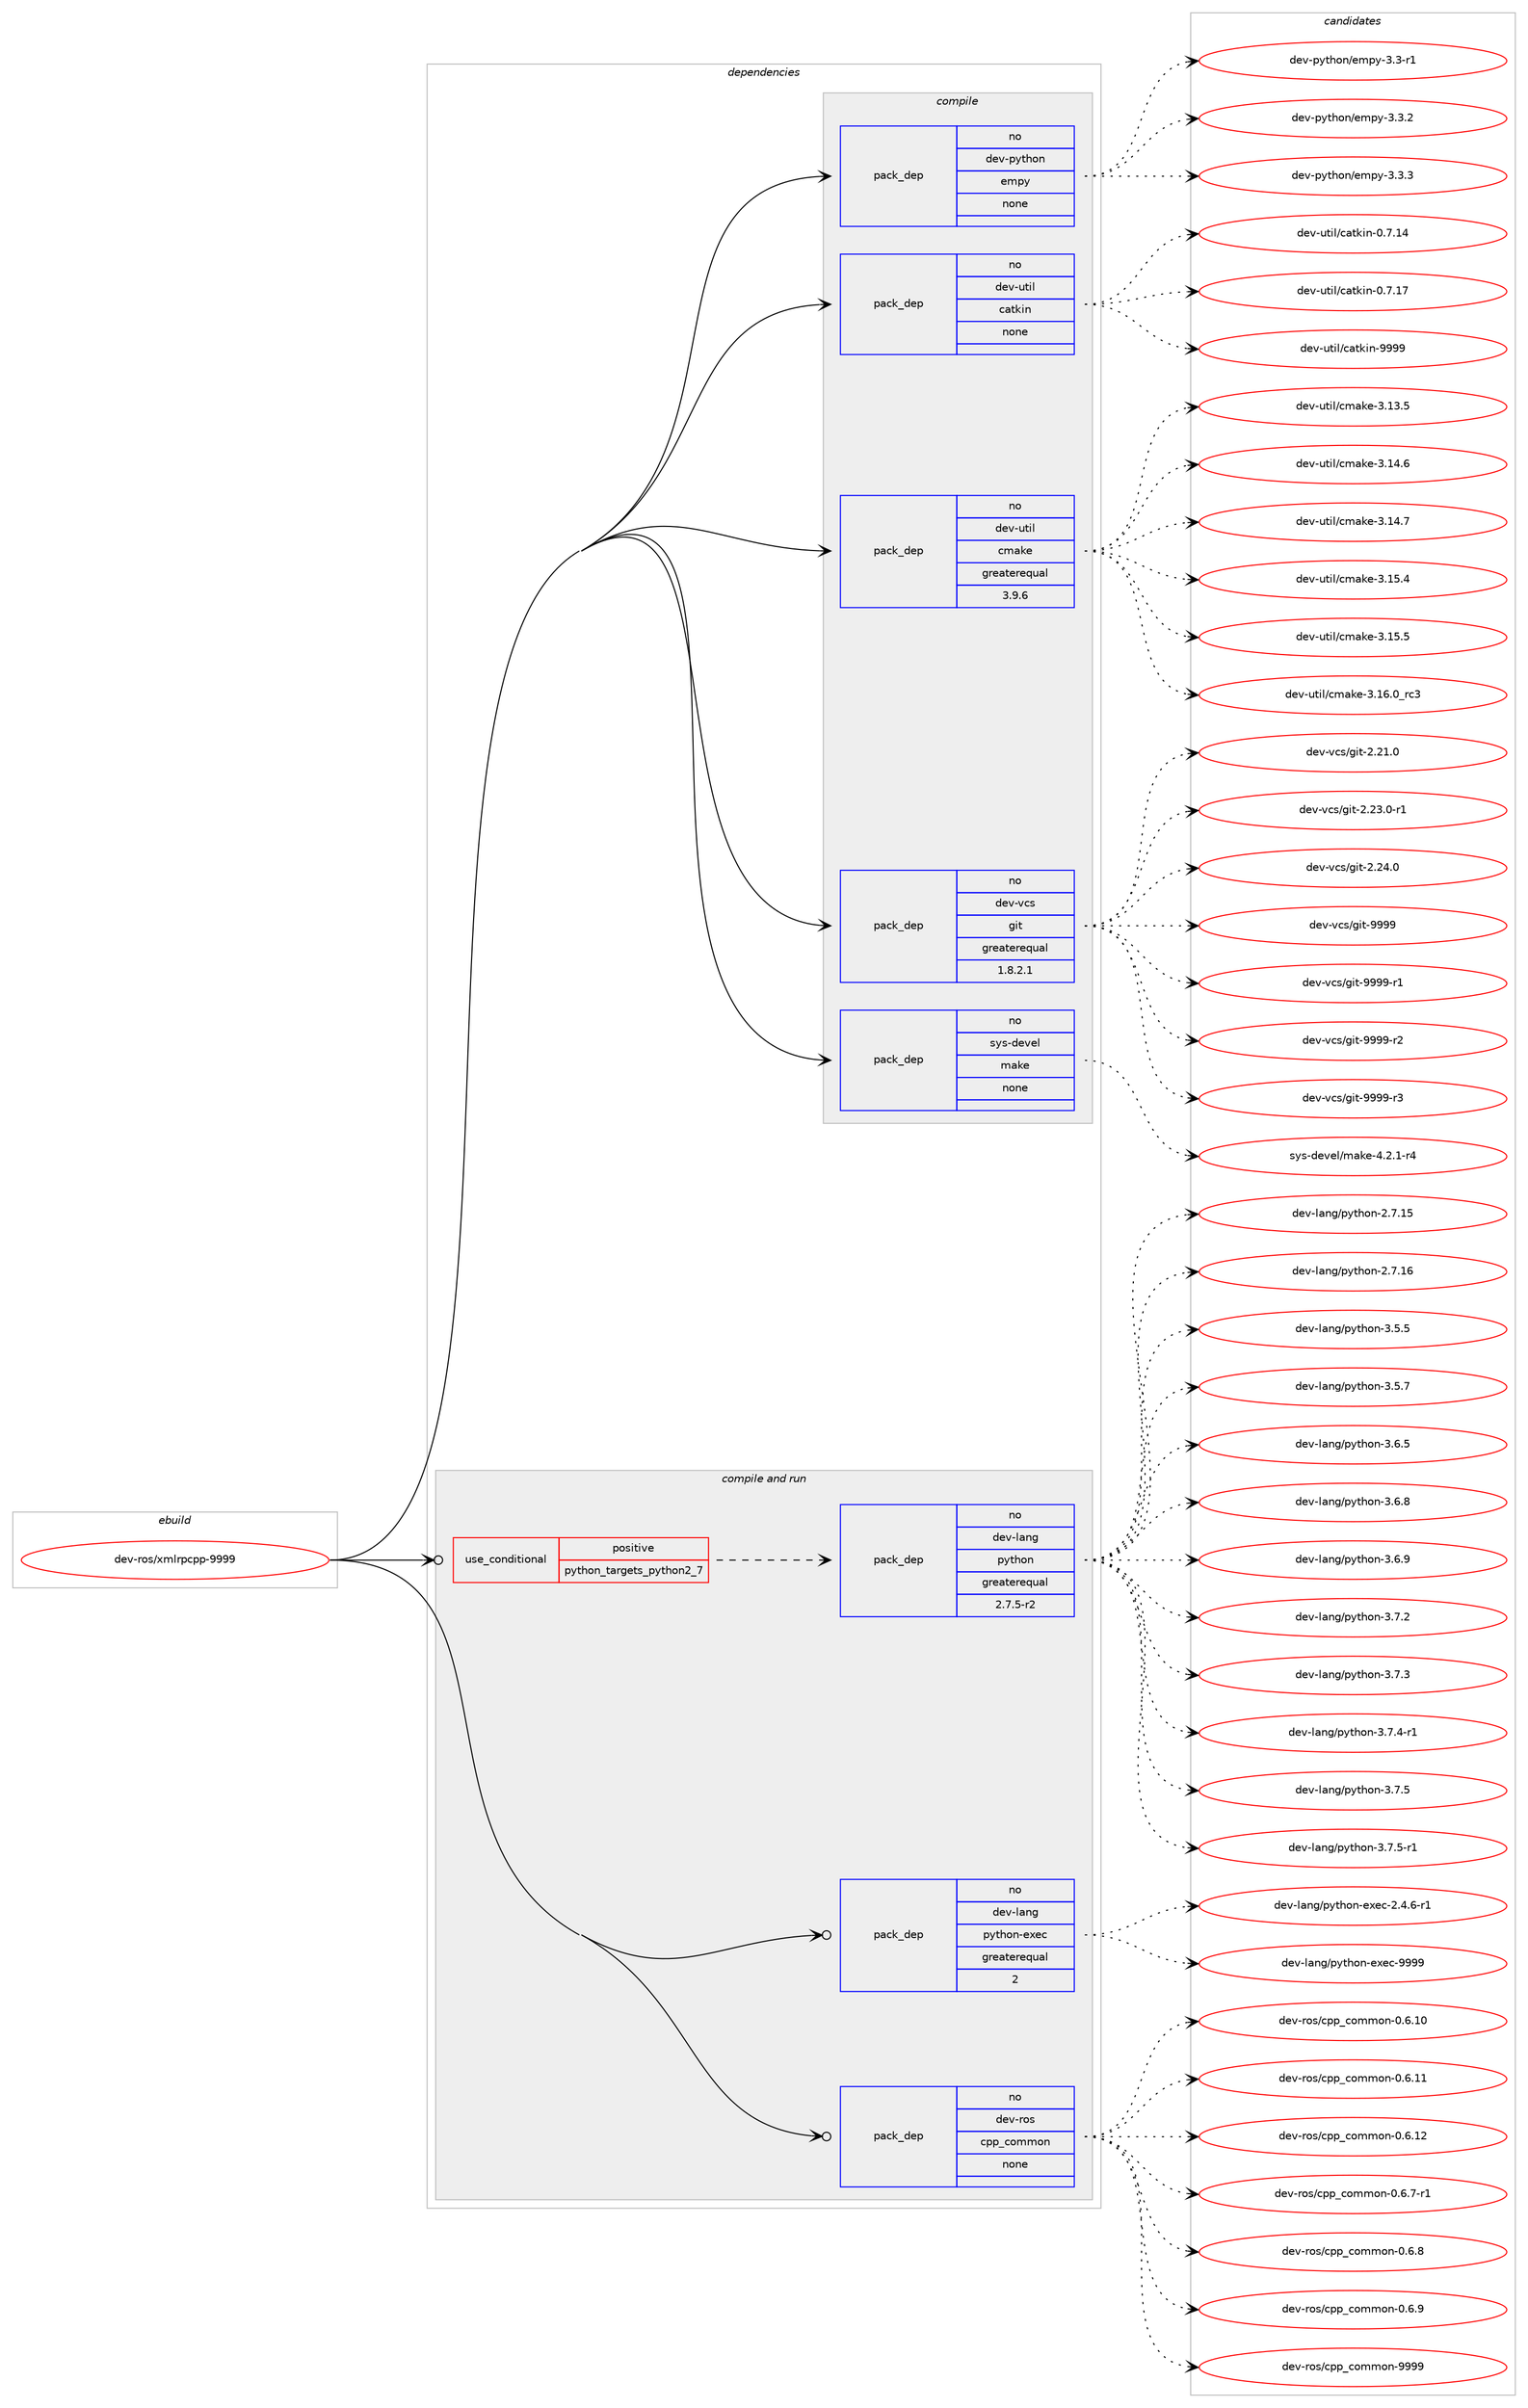 digraph prolog {

# *************
# Graph options
# *************

newrank=true;
concentrate=true;
compound=true;
graph [rankdir=LR,fontname=Helvetica,fontsize=10,ranksep=1.5];#, ranksep=2.5, nodesep=0.2];
edge  [arrowhead=vee];
node  [fontname=Helvetica,fontsize=10];

# **********
# The ebuild
# **********

subgraph cluster_leftcol {
color=gray;
rank=same;
label=<<i>ebuild</i>>;
id [label="dev-ros/xmlrpcpp-9999", color=red, width=4, href="../dev-ros/xmlrpcpp-9999.svg"];
}

# ****************
# The dependencies
# ****************

subgraph cluster_midcol {
color=gray;
label=<<i>dependencies</i>>;
subgraph cluster_compile {
fillcolor="#eeeeee";
style=filled;
label=<<i>compile</i>>;
subgraph pack505065 {
dependency673658 [label=<<TABLE BORDER="0" CELLBORDER="1" CELLSPACING="0" CELLPADDING="4" WIDTH="220"><TR><TD ROWSPAN="6" CELLPADDING="30">pack_dep</TD></TR><TR><TD WIDTH="110">no</TD></TR><TR><TD>dev-python</TD></TR><TR><TD>empy</TD></TR><TR><TD>none</TD></TR><TR><TD></TD></TR></TABLE>>, shape=none, color=blue];
}
id:e -> dependency673658:w [weight=20,style="solid",arrowhead="vee"];
subgraph pack505066 {
dependency673659 [label=<<TABLE BORDER="0" CELLBORDER="1" CELLSPACING="0" CELLPADDING="4" WIDTH="220"><TR><TD ROWSPAN="6" CELLPADDING="30">pack_dep</TD></TR><TR><TD WIDTH="110">no</TD></TR><TR><TD>dev-util</TD></TR><TR><TD>catkin</TD></TR><TR><TD>none</TD></TR><TR><TD></TD></TR></TABLE>>, shape=none, color=blue];
}
id:e -> dependency673659:w [weight=20,style="solid",arrowhead="vee"];
subgraph pack505067 {
dependency673660 [label=<<TABLE BORDER="0" CELLBORDER="1" CELLSPACING="0" CELLPADDING="4" WIDTH="220"><TR><TD ROWSPAN="6" CELLPADDING="30">pack_dep</TD></TR><TR><TD WIDTH="110">no</TD></TR><TR><TD>dev-util</TD></TR><TR><TD>cmake</TD></TR><TR><TD>greaterequal</TD></TR><TR><TD>3.9.6</TD></TR></TABLE>>, shape=none, color=blue];
}
id:e -> dependency673660:w [weight=20,style="solid",arrowhead="vee"];
subgraph pack505068 {
dependency673661 [label=<<TABLE BORDER="0" CELLBORDER="1" CELLSPACING="0" CELLPADDING="4" WIDTH="220"><TR><TD ROWSPAN="6" CELLPADDING="30">pack_dep</TD></TR><TR><TD WIDTH="110">no</TD></TR><TR><TD>dev-vcs</TD></TR><TR><TD>git</TD></TR><TR><TD>greaterequal</TD></TR><TR><TD>1.8.2.1</TD></TR></TABLE>>, shape=none, color=blue];
}
id:e -> dependency673661:w [weight=20,style="solid",arrowhead="vee"];
subgraph pack505069 {
dependency673662 [label=<<TABLE BORDER="0" CELLBORDER="1" CELLSPACING="0" CELLPADDING="4" WIDTH="220"><TR><TD ROWSPAN="6" CELLPADDING="30">pack_dep</TD></TR><TR><TD WIDTH="110">no</TD></TR><TR><TD>sys-devel</TD></TR><TR><TD>make</TD></TR><TR><TD>none</TD></TR><TR><TD></TD></TR></TABLE>>, shape=none, color=blue];
}
id:e -> dependency673662:w [weight=20,style="solid",arrowhead="vee"];
}
subgraph cluster_compileandrun {
fillcolor="#eeeeee";
style=filled;
label=<<i>compile and run</i>>;
subgraph cond156687 {
dependency673663 [label=<<TABLE BORDER="0" CELLBORDER="1" CELLSPACING="0" CELLPADDING="4"><TR><TD ROWSPAN="3" CELLPADDING="10">use_conditional</TD></TR><TR><TD>positive</TD></TR><TR><TD>python_targets_python2_7</TD></TR></TABLE>>, shape=none, color=red];
subgraph pack505070 {
dependency673664 [label=<<TABLE BORDER="0" CELLBORDER="1" CELLSPACING="0" CELLPADDING="4" WIDTH="220"><TR><TD ROWSPAN="6" CELLPADDING="30">pack_dep</TD></TR><TR><TD WIDTH="110">no</TD></TR><TR><TD>dev-lang</TD></TR><TR><TD>python</TD></TR><TR><TD>greaterequal</TD></TR><TR><TD>2.7.5-r2</TD></TR></TABLE>>, shape=none, color=blue];
}
dependency673663:e -> dependency673664:w [weight=20,style="dashed",arrowhead="vee"];
}
id:e -> dependency673663:w [weight=20,style="solid",arrowhead="odotvee"];
subgraph pack505071 {
dependency673665 [label=<<TABLE BORDER="0" CELLBORDER="1" CELLSPACING="0" CELLPADDING="4" WIDTH="220"><TR><TD ROWSPAN="6" CELLPADDING="30">pack_dep</TD></TR><TR><TD WIDTH="110">no</TD></TR><TR><TD>dev-lang</TD></TR><TR><TD>python-exec</TD></TR><TR><TD>greaterequal</TD></TR><TR><TD>2</TD></TR></TABLE>>, shape=none, color=blue];
}
id:e -> dependency673665:w [weight=20,style="solid",arrowhead="odotvee"];
subgraph pack505072 {
dependency673666 [label=<<TABLE BORDER="0" CELLBORDER="1" CELLSPACING="0" CELLPADDING="4" WIDTH="220"><TR><TD ROWSPAN="6" CELLPADDING="30">pack_dep</TD></TR><TR><TD WIDTH="110">no</TD></TR><TR><TD>dev-ros</TD></TR><TR><TD>cpp_common</TD></TR><TR><TD>none</TD></TR><TR><TD></TD></TR></TABLE>>, shape=none, color=blue];
}
id:e -> dependency673666:w [weight=20,style="solid",arrowhead="odotvee"];
}
subgraph cluster_run {
fillcolor="#eeeeee";
style=filled;
label=<<i>run</i>>;
}
}

# **************
# The candidates
# **************

subgraph cluster_choices {
rank=same;
color=gray;
label=<<i>candidates</i>>;

subgraph choice505065 {
color=black;
nodesep=1;
choice1001011184511212111610411111047101109112121455146514511449 [label="dev-python/empy-3.3-r1", color=red, width=4,href="../dev-python/empy-3.3-r1.svg"];
choice1001011184511212111610411111047101109112121455146514650 [label="dev-python/empy-3.3.2", color=red, width=4,href="../dev-python/empy-3.3.2.svg"];
choice1001011184511212111610411111047101109112121455146514651 [label="dev-python/empy-3.3.3", color=red, width=4,href="../dev-python/empy-3.3.3.svg"];
dependency673658:e -> choice1001011184511212111610411111047101109112121455146514511449:w [style=dotted,weight="100"];
dependency673658:e -> choice1001011184511212111610411111047101109112121455146514650:w [style=dotted,weight="100"];
dependency673658:e -> choice1001011184511212111610411111047101109112121455146514651:w [style=dotted,weight="100"];
}
subgraph choice505066 {
color=black;
nodesep=1;
choice1001011184511711610510847999711610710511045484655464952 [label="dev-util/catkin-0.7.14", color=red, width=4,href="../dev-util/catkin-0.7.14.svg"];
choice1001011184511711610510847999711610710511045484655464955 [label="dev-util/catkin-0.7.17", color=red, width=4,href="../dev-util/catkin-0.7.17.svg"];
choice100101118451171161051084799971161071051104557575757 [label="dev-util/catkin-9999", color=red, width=4,href="../dev-util/catkin-9999.svg"];
dependency673659:e -> choice1001011184511711610510847999711610710511045484655464952:w [style=dotted,weight="100"];
dependency673659:e -> choice1001011184511711610510847999711610710511045484655464955:w [style=dotted,weight="100"];
dependency673659:e -> choice100101118451171161051084799971161071051104557575757:w [style=dotted,weight="100"];
}
subgraph choice505067 {
color=black;
nodesep=1;
choice1001011184511711610510847991099710710145514649514653 [label="dev-util/cmake-3.13.5", color=red, width=4,href="../dev-util/cmake-3.13.5.svg"];
choice1001011184511711610510847991099710710145514649524654 [label="dev-util/cmake-3.14.6", color=red, width=4,href="../dev-util/cmake-3.14.6.svg"];
choice1001011184511711610510847991099710710145514649524655 [label="dev-util/cmake-3.14.7", color=red, width=4,href="../dev-util/cmake-3.14.7.svg"];
choice1001011184511711610510847991099710710145514649534652 [label="dev-util/cmake-3.15.4", color=red, width=4,href="../dev-util/cmake-3.15.4.svg"];
choice1001011184511711610510847991099710710145514649534653 [label="dev-util/cmake-3.15.5", color=red, width=4,href="../dev-util/cmake-3.15.5.svg"];
choice1001011184511711610510847991099710710145514649544648951149951 [label="dev-util/cmake-3.16.0_rc3", color=red, width=4,href="../dev-util/cmake-3.16.0_rc3.svg"];
dependency673660:e -> choice1001011184511711610510847991099710710145514649514653:w [style=dotted,weight="100"];
dependency673660:e -> choice1001011184511711610510847991099710710145514649524654:w [style=dotted,weight="100"];
dependency673660:e -> choice1001011184511711610510847991099710710145514649524655:w [style=dotted,weight="100"];
dependency673660:e -> choice1001011184511711610510847991099710710145514649534652:w [style=dotted,weight="100"];
dependency673660:e -> choice1001011184511711610510847991099710710145514649534653:w [style=dotted,weight="100"];
dependency673660:e -> choice1001011184511711610510847991099710710145514649544648951149951:w [style=dotted,weight="100"];
}
subgraph choice505068 {
color=black;
nodesep=1;
choice10010111845118991154710310511645504650494648 [label="dev-vcs/git-2.21.0", color=red, width=4,href="../dev-vcs/git-2.21.0.svg"];
choice100101118451189911547103105116455046505146484511449 [label="dev-vcs/git-2.23.0-r1", color=red, width=4,href="../dev-vcs/git-2.23.0-r1.svg"];
choice10010111845118991154710310511645504650524648 [label="dev-vcs/git-2.24.0", color=red, width=4,href="../dev-vcs/git-2.24.0.svg"];
choice1001011184511899115471031051164557575757 [label="dev-vcs/git-9999", color=red, width=4,href="../dev-vcs/git-9999.svg"];
choice10010111845118991154710310511645575757574511449 [label="dev-vcs/git-9999-r1", color=red, width=4,href="../dev-vcs/git-9999-r1.svg"];
choice10010111845118991154710310511645575757574511450 [label="dev-vcs/git-9999-r2", color=red, width=4,href="../dev-vcs/git-9999-r2.svg"];
choice10010111845118991154710310511645575757574511451 [label="dev-vcs/git-9999-r3", color=red, width=4,href="../dev-vcs/git-9999-r3.svg"];
dependency673661:e -> choice10010111845118991154710310511645504650494648:w [style=dotted,weight="100"];
dependency673661:e -> choice100101118451189911547103105116455046505146484511449:w [style=dotted,weight="100"];
dependency673661:e -> choice10010111845118991154710310511645504650524648:w [style=dotted,weight="100"];
dependency673661:e -> choice1001011184511899115471031051164557575757:w [style=dotted,weight="100"];
dependency673661:e -> choice10010111845118991154710310511645575757574511449:w [style=dotted,weight="100"];
dependency673661:e -> choice10010111845118991154710310511645575757574511450:w [style=dotted,weight="100"];
dependency673661:e -> choice10010111845118991154710310511645575757574511451:w [style=dotted,weight="100"];
}
subgraph choice505069 {
color=black;
nodesep=1;
choice1151211154510010111810110847109971071014552465046494511452 [label="sys-devel/make-4.2.1-r4", color=red, width=4,href="../sys-devel/make-4.2.1-r4.svg"];
dependency673662:e -> choice1151211154510010111810110847109971071014552465046494511452:w [style=dotted,weight="100"];
}
subgraph choice505070 {
color=black;
nodesep=1;
choice10010111845108971101034711212111610411111045504655464953 [label="dev-lang/python-2.7.15", color=red, width=4,href="../dev-lang/python-2.7.15.svg"];
choice10010111845108971101034711212111610411111045504655464954 [label="dev-lang/python-2.7.16", color=red, width=4,href="../dev-lang/python-2.7.16.svg"];
choice100101118451089711010347112121116104111110455146534653 [label="dev-lang/python-3.5.5", color=red, width=4,href="../dev-lang/python-3.5.5.svg"];
choice100101118451089711010347112121116104111110455146534655 [label="dev-lang/python-3.5.7", color=red, width=4,href="../dev-lang/python-3.5.7.svg"];
choice100101118451089711010347112121116104111110455146544653 [label="dev-lang/python-3.6.5", color=red, width=4,href="../dev-lang/python-3.6.5.svg"];
choice100101118451089711010347112121116104111110455146544656 [label="dev-lang/python-3.6.8", color=red, width=4,href="../dev-lang/python-3.6.8.svg"];
choice100101118451089711010347112121116104111110455146544657 [label="dev-lang/python-3.6.9", color=red, width=4,href="../dev-lang/python-3.6.9.svg"];
choice100101118451089711010347112121116104111110455146554650 [label="dev-lang/python-3.7.2", color=red, width=4,href="../dev-lang/python-3.7.2.svg"];
choice100101118451089711010347112121116104111110455146554651 [label="dev-lang/python-3.7.3", color=red, width=4,href="../dev-lang/python-3.7.3.svg"];
choice1001011184510897110103471121211161041111104551465546524511449 [label="dev-lang/python-3.7.4-r1", color=red, width=4,href="../dev-lang/python-3.7.4-r1.svg"];
choice100101118451089711010347112121116104111110455146554653 [label="dev-lang/python-3.7.5", color=red, width=4,href="../dev-lang/python-3.7.5.svg"];
choice1001011184510897110103471121211161041111104551465546534511449 [label="dev-lang/python-3.7.5-r1", color=red, width=4,href="../dev-lang/python-3.7.5-r1.svg"];
dependency673664:e -> choice10010111845108971101034711212111610411111045504655464953:w [style=dotted,weight="100"];
dependency673664:e -> choice10010111845108971101034711212111610411111045504655464954:w [style=dotted,weight="100"];
dependency673664:e -> choice100101118451089711010347112121116104111110455146534653:w [style=dotted,weight="100"];
dependency673664:e -> choice100101118451089711010347112121116104111110455146534655:w [style=dotted,weight="100"];
dependency673664:e -> choice100101118451089711010347112121116104111110455146544653:w [style=dotted,weight="100"];
dependency673664:e -> choice100101118451089711010347112121116104111110455146544656:w [style=dotted,weight="100"];
dependency673664:e -> choice100101118451089711010347112121116104111110455146544657:w [style=dotted,weight="100"];
dependency673664:e -> choice100101118451089711010347112121116104111110455146554650:w [style=dotted,weight="100"];
dependency673664:e -> choice100101118451089711010347112121116104111110455146554651:w [style=dotted,weight="100"];
dependency673664:e -> choice1001011184510897110103471121211161041111104551465546524511449:w [style=dotted,weight="100"];
dependency673664:e -> choice100101118451089711010347112121116104111110455146554653:w [style=dotted,weight="100"];
dependency673664:e -> choice1001011184510897110103471121211161041111104551465546534511449:w [style=dotted,weight="100"];
}
subgraph choice505071 {
color=black;
nodesep=1;
choice10010111845108971101034711212111610411111045101120101994550465246544511449 [label="dev-lang/python-exec-2.4.6-r1", color=red, width=4,href="../dev-lang/python-exec-2.4.6-r1.svg"];
choice10010111845108971101034711212111610411111045101120101994557575757 [label="dev-lang/python-exec-9999", color=red, width=4,href="../dev-lang/python-exec-9999.svg"];
dependency673665:e -> choice10010111845108971101034711212111610411111045101120101994550465246544511449:w [style=dotted,weight="100"];
dependency673665:e -> choice10010111845108971101034711212111610411111045101120101994557575757:w [style=dotted,weight="100"];
}
subgraph choice505072 {
color=black;
nodesep=1;
choice100101118451141111154799112112959911110910911111045484654464948 [label="dev-ros/cpp_common-0.6.10", color=red, width=4,href="../dev-ros/cpp_common-0.6.10.svg"];
choice100101118451141111154799112112959911110910911111045484654464949 [label="dev-ros/cpp_common-0.6.11", color=red, width=4,href="../dev-ros/cpp_common-0.6.11.svg"];
choice100101118451141111154799112112959911110910911111045484654464950 [label="dev-ros/cpp_common-0.6.12", color=red, width=4,href="../dev-ros/cpp_common-0.6.12.svg"];
choice10010111845114111115479911211295991111091091111104548465446554511449 [label="dev-ros/cpp_common-0.6.7-r1", color=red, width=4,href="../dev-ros/cpp_common-0.6.7-r1.svg"];
choice1001011184511411111547991121129599111109109111110454846544656 [label="dev-ros/cpp_common-0.6.8", color=red, width=4,href="../dev-ros/cpp_common-0.6.8.svg"];
choice1001011184511411111547991121129599111109109111110454846544657 [label="dev-ros/cpp_common-0.6.9", color=red, width=4,href="../dev-ros/cpp_common-0.6.9.svg"];
choice10010111845114111115479911211295991111091091111104557575757 [label="dev-ros/cpp_common-9999", color=red, width=4,href="../dev-ros/cpp_common-9999.svg"];
dependency673666:e -> choice100101118451141111154799112112959911110910911111045484654464948:w [style=dotted,weight="100"];
dependency673666:e -> choice100101118451141111154799112112959911110910911111045484654464949:w [style=dotted,weight="100"];
dependency673666:e -> choice100101118451141111154799112112959911110910911111045484654464950:w [style=dotted,weight="100"];
dependency673666:e -> choice10010111845114111115479911211295991111091091111104548465446554511449:w [style=dotted,weight="100"];
dependency673666:e -> choice1001011184511411111547991121129599111109109111110454846544656:w [style=dotted,weight="100"];
dependency673666:e -> choice1001011184511411111547991121129599111109109111110454846544657:w [style=dotted,weight="100"];
dependency673666:e -> choice10010111845114111115479911211295991111091091111104557575757:w [style=dotted,weight="100"];
}
}

}
